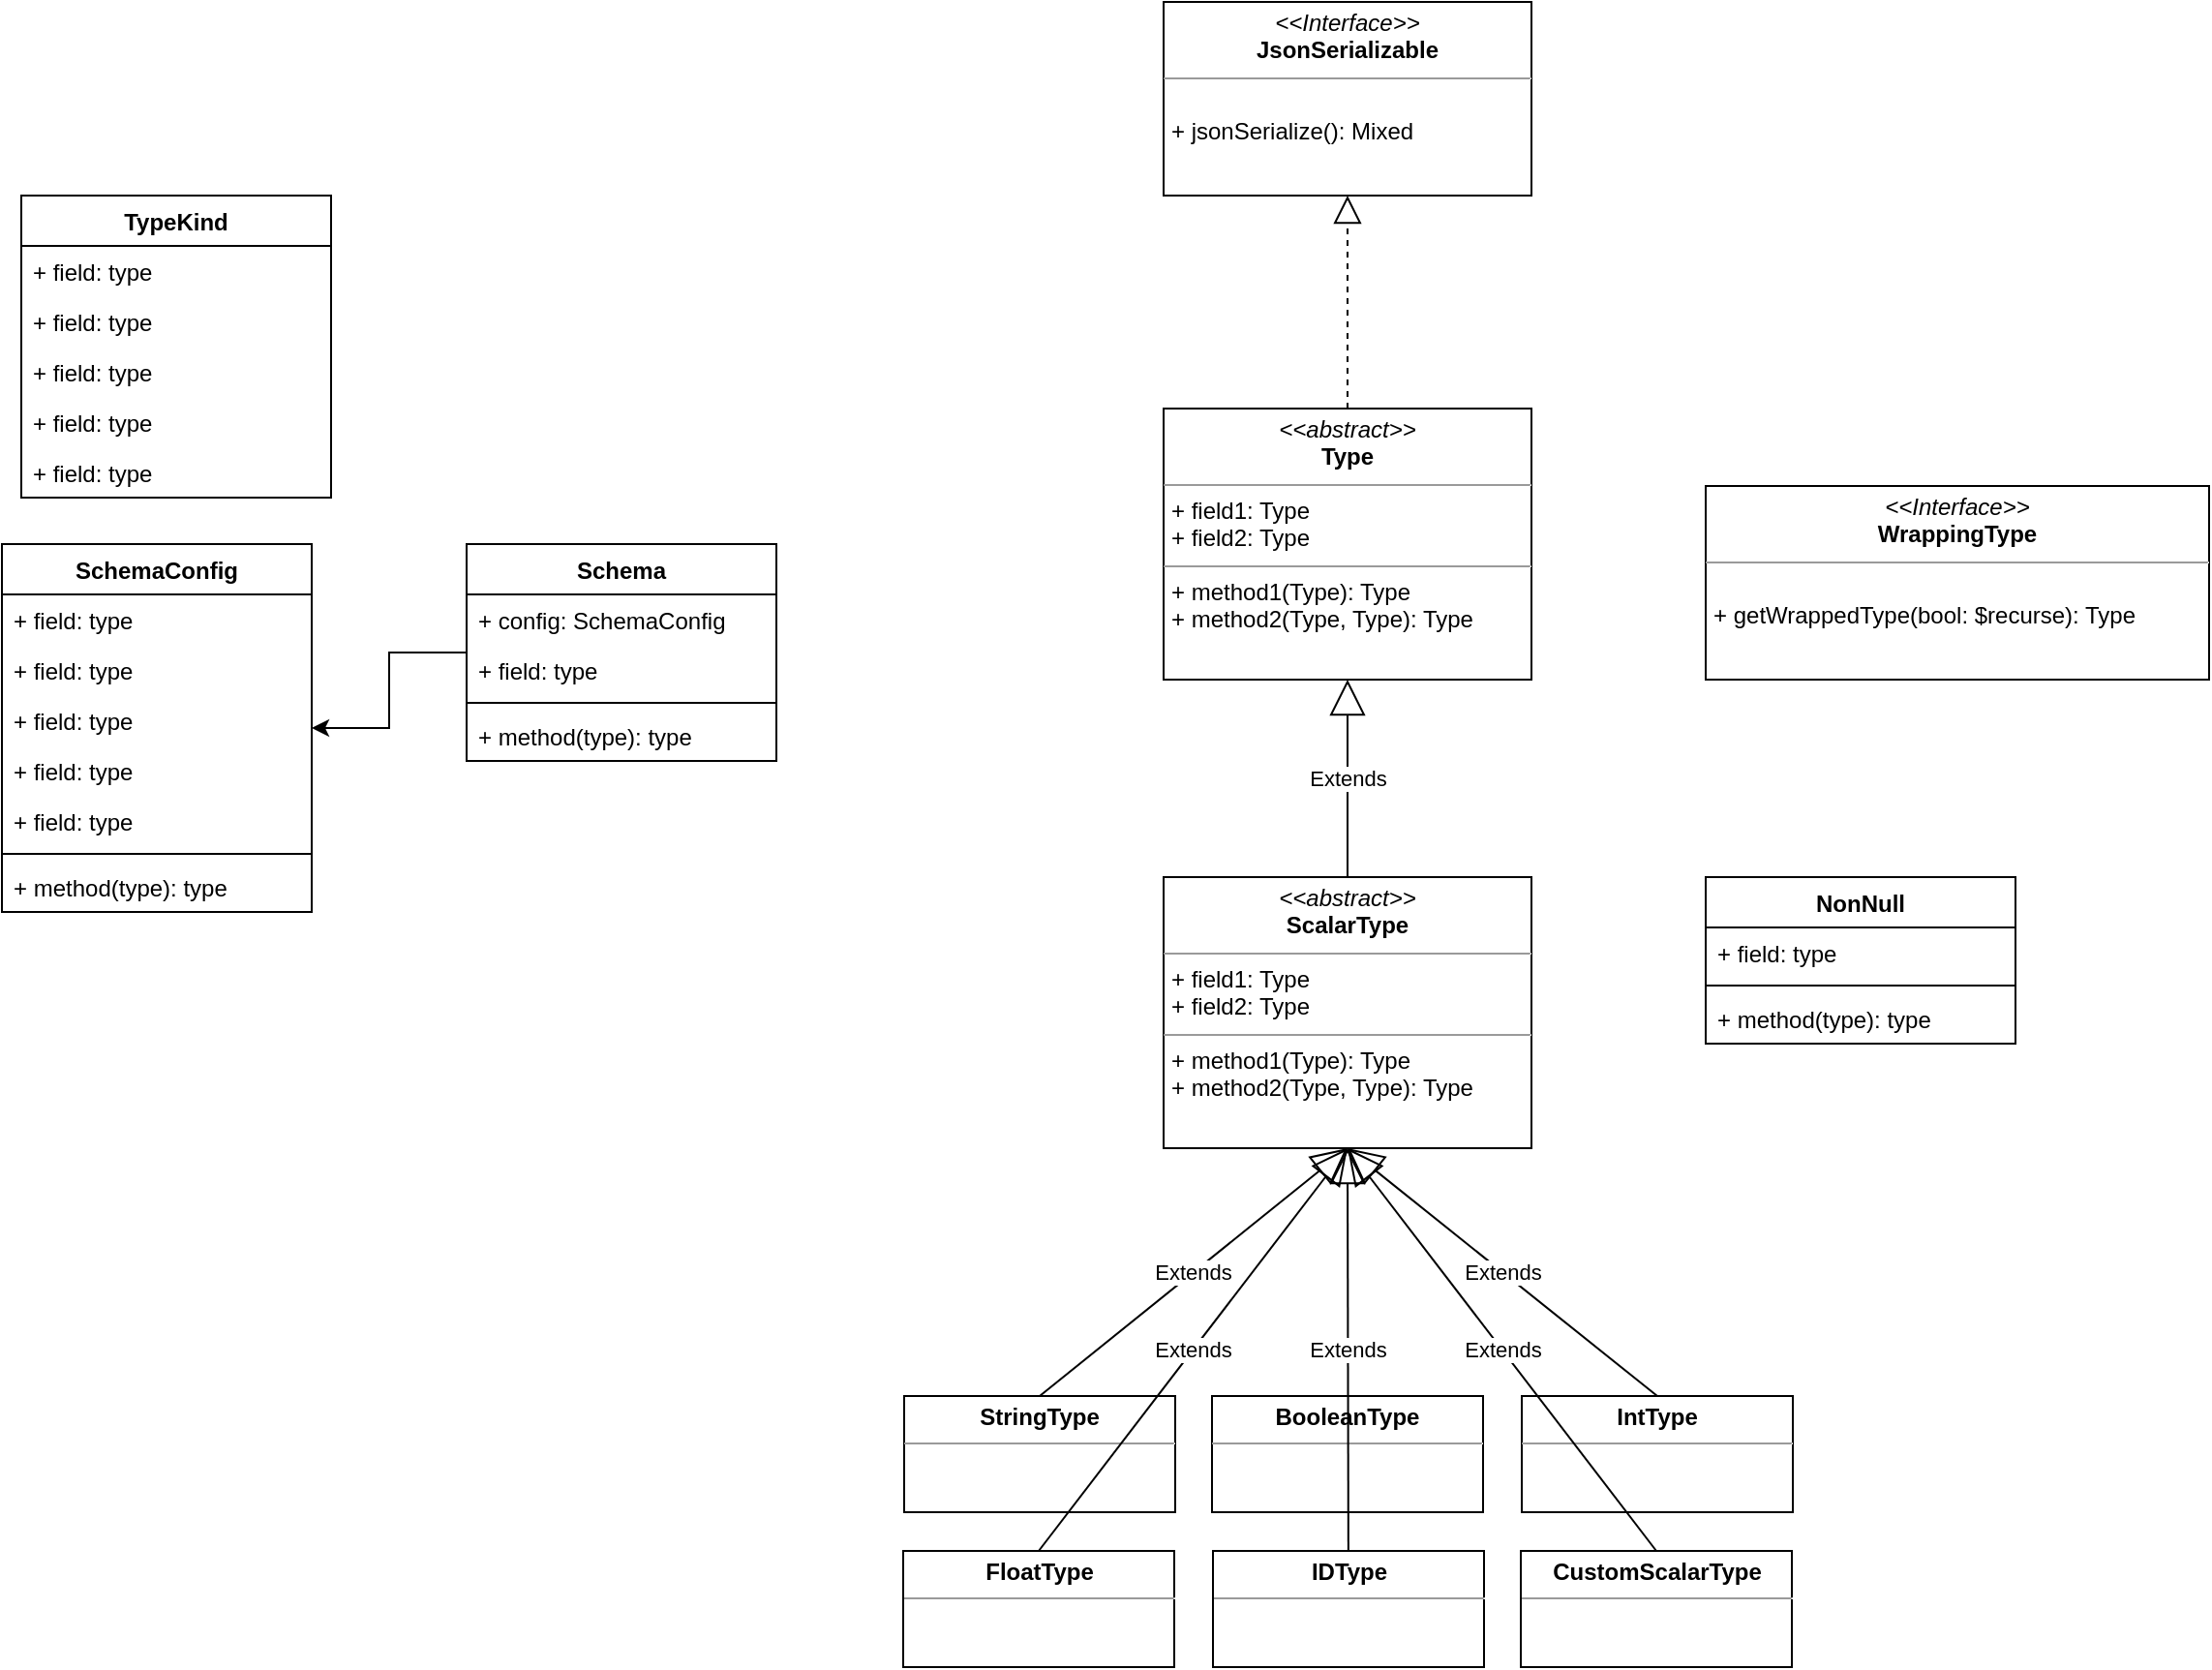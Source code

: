 <mxfile version="10.6.7" type="device"><diagram id="6jy1KYN80PsqU4vRIGW3" name="第 1 页"><mxGraphModel dx="996" dy="1764" grid="1" gridSize="10" guides="1" tooltips="1" connect="1" arrows="1" fold="1" page="1" pageScale="1" pageWidth="827" pageHeight="1169" math="0" shadow="0"><root><mxCell id="0"/><mxCell id="1" parent="0"/><mxCell id="7VM9ENgPUX4ecewCZVL2-3" value="&lt;p style=&quot;margin: 0px ; margin-top: 4px ; text-align: center&quot;&gt;&lt;i&gt;&amp;lt;&amp;lt;abstract&amp;gt;&amp;gt;&lt;/i&gt;&lt;br&gt;&lt;b&gt;Type&lt;/b&gt;&lt;/p&gt;&lt;hr size=&quot;1&quot;&gt;&lt;p style=&quot;margin: 0px ; margin-left: 4px&quot;&gt;+ field1: Type&lt;br&gt;+ field2: Type&lt;/p&gt;&lt;hr size=&quot;1&quot;&gt;&lt;p style=&quot;margin: 0px ; margin-left: 4px&quot;&gt;+ method1(Type): Type&lt;br&gt;+ method2(Type, Type): Type&lt;/p&gt;" style="verticalAlign=top;align=left;overflow=fill;fontSize=12;fontFamily=Helvetica;html=1;" vertex="1" parent="1"><mxGeometry x="600" y="150" width="190" height="140" as="geometry"/></mxCell><mxCell id="7VM9ENgPUX4ecewCZVL2-24" value="" style="edgeStyle=orthogonalEdgeStyle;rounded=0;orthogonalLoop=1;jettySize=auto;html=1;" edge="1" parent="1" source="7VM9ENgPUX4ecewCZVL2-4" target="7VM9ENgPUX4ecewCZVL2-19"><mxGeometry relative="1" as="geometry"/></mxCell><mxCell id="7VM9ENgPUX4ecewCZVL2-4" value="Schema" style="swimlane;fontStyle=1;align=center;verticalAlign=top;childLayout=stackLayout;horizontal=1;startSize=26;horizontalStack=0;resizeParent=1;resizeParentMax=0;resizeLast=0;collapsible=1;marginBottom=0;" vertex="1" parent="1"><mxGeometry x="240" y="220" width="160" height="112" as="geometry"/></mxCell><mxCell id="7VM9ENgPUX4ecewCZVL2-18" value="+ config: SchemaConfig" style="text;strokeColor=none;fillColor=none;align=left;verticalAlign=top;spacingLeft=4;spacingRight=4;overflow=hidden;rotatable=0;points=[[0,0.5],[1,0.5]];portConstraint=eastwest;" vertex="1" parent="7VM9ENgPUX4ecewCZVL2-4"><mxGeometry y="26" width="160" height="26" as="geometry"/></mxCell><mxCell id="7VM9ENgPUX4ecewCZVL2-5" value="+ field: type" style="text;strokeColor=none;fillColor=none;align=left;verticalAlign=top;spacingLeft=4;spacingRight=4;overflow=hidden;rotatable=0;points=[[0,0.5],[1,0.5]];portConstraint=eastwest;" vertex="1" parent="7VM9ENgPUX4ecewCZVL2-4"><mxGeometry y="52" width="160" height="26" as="geometry"/></mxCell><mxCell id="7VM9ENgPUX4ecewCZVL2-6" value="" style="line;strokeWidth=1;fillColor=none;align=left;verticalAlign=middle;spacingTop=-1;spacingLeft=3;spacingRight=3;rotatable=0;labelPosition=right;points=[];portConstraint=eastwest;" vertex="1" parent="7VM9ENgPUX4ecewCZVL2-4"><mxGeometry y="78" width="160" height="8" as="geometry"/></mxCell><mxCell id="7VM9ENgPUX4ecewCZVL2-7" value="+ method(type): type" style="text;strokeColor=none;fillColor=none;align=left;verticalAlign=top;spacingLeft=4;spacingRight=4;overflow=hidden;rotatable=0;points=[[0,0.5],[1,0.5]];portConstraint=eastwest;" vertex="1" parent="7VM9ENgPUX4ecewCZVL2-4"><mxGeometry y="86" width="160" height="26" as="geometry"/></mxCell><mxCell id="7VM9ENgPUX4ecewCZVL2-19" value="SchemaConfig" style="swimlane;fontStyle=1;align=center;verticalAlign=top;childLayout=stackLayout;horizontal=1;startSize=26;horizontalStack=0;resizeParent=1;resizeParentMax=0;resizeLast=0;collapsible=1;marginBottom=0;" vertex="1" parent="1"><mxGeometry y="220" width="160" height="190" as="geometry"/></mxCell><mxCell id="7VM9ENgPUX4ecewCZVL2-20" value="+ field: type" style="text;strokeColor=none;fillColor=none;align=left;verticalAlign=top;spacingLeft=4;spacingRight=4;overflow=hidden;rotatable=0;points=[[0,0.5],[1,0.5]];portConstraint=eastwest;" vertex="1" parent="7VM9ENgPUX4ecewCZVL2-19"><mxGeometry y="26" width="160" height="26" as="geometry"/></mxCell><mxCell id="7VM9ENgPUX4ecewCZVL2-25" value="+ field: type" style="text;strokeColor=none;fillColor=none;align=left;verticalAlign=top;spacingLeft=4;spacingRight=4;overflow=hidden;rotatable=0;points=[[0,0.5],[1,0.5]];portConstraint=eastwest;" vertex="1" parent="7VM9ENgPUX4ecewCZVL2-19"><mxGeometry y="52" width="160" height="26" as="geometry"/></mxCell><mxCell id="7VM9ENgPUX4ecewCZVL2-26" value="+ field: type" style="text;strokeColor=none;fillColor=none;align=left;verticalAlign=top;spacingLeft=4;spacingRight=4;overflow=hidden;rotatable=0;points=[[0,0.5],[1,0.5]];portConstraint=eastwest;" vertex="1" parent="7VM9ENgPUX4ecewCZVL2-19"><mxGeometry y="78" width="160" height="26" as="geometry"/></mxCell><mxCell id="7VM9ENgPUX4ecewCZVL2-27" value="+ field: type" style="text;strokeColor=none;fillColor=none;align=left;verticalAlign=top;spacingLeft=4;spacingRight=4;overflow=hidden;rotatable=0;points=[[0,0.5],[1,0.5]];portConstraint=eastwest;" vertex="1" parent="7VM9ENgPUX4ecewCZVL2-19"><mxGeometry y="104" width="160" height="26" as="geometry"/></mxCell><mxCell id="7VM9ENgPUX4ecewCZVL2-21" value="+ field: type" style="text;strokeColor=none;fillColor=none;align=left;verticalAlign=top;spacingLeft=4;spacingRight=4;overflow=hidden;rotatable=0;points=[[0,0.5],[1,0.5]];portConstraint=eastwest;" vertex="1" parent="7VM9ENgPUX4ecewCZVL2-19"><mxGeometry y="130" width="160" height="26" as="geometry"/></mxCell><mxCell id="7VM9ENgPUX4ecewCZVL2-22" value="" style="line;strokeWidth=1;fillColor=none;align=left;verticalAlign=middle;spacingTop=-1;spacingLeft=3;spacingRight=3;rotatable=0;labelPosition=right;points=[];portConstraint=eastwest;" vertex="1" parent="7VM9ENgPUX4ecewCZVL2-19"><mxGeometry y="156" width="160" height="8" as="geometry"/></mxCell><mxCell id="7VM9ENgPUX4ecewCZVL2-23" value="+ method(type): type" style="text;strokeColor=none;fillColor=none;align=left;verticalAlign=top;spacingLeft=4;spacingRight=4;overflow=hidden;rotatable=0;points=[[0,0.5],[1,0.5]];portConstraint=eastwest;" vertex="1" parent="7VM9ENgPUX4ecewCZVL2-19"><mxGeometry y="164" width="160" height="26" as="geometry"/></mxCell><mxCell id="7VM9ENgPUX4ecewCZVL2-28" value="TypeKind" style="swimlane;fontStyle=1;align=center;verticalAlign=top;childLayout=stackLayout;horizontal=1;startSize=26;horizontalStack=0;resizeParent=1;resizeParentMax=0;resizeLast=0;collapsible=1;marginBottom=0;" vertex="1" parent="1"><mxGeometry x="10" y="40" width="160" height="156" as="geometry"/></mxCell><mxCell id="7VM9ENgPUX4ecewCZVL2-32" value="+ field: type" style="text;strokeColor=none;fillColor=none;align=left;verticalAlign=top;spacingLeft=4;spacingRight=4;overflow=hidden;rotatable=0;points=[[0,0.5],[1,0.5]];portConstraint=eastwest;" vertex="1" parent="7VM9ENgPUX4ecewCZVL2-28"><mxGeometry y="26" width="160" height="26" as="geometry"/></mxCell><mxCell id="7VM9ENgPUX4ecewCZVL2-33" value="+ field: type" style="text;strokeColor=none;fillColor=none;align=left;verticalAlign=top;spacingLeft=4;spacingRight=4;overflow=hidden;rotatable=0;points=[[0,0.5],[1,0.5]];portConstraint=eastwest;" vertex="1" parent="7VM9ENgPUX4ecewCZVL2-28"><mxGeometry y="52" width="160" height="26" as="geometry"/></mxCell><mxCell id="7VM9ENgPUX4ecewCZVL2-34" value="+ field: type" style="text;strokeColor=none;fillColor=none;align=left;verticalAlign=top;spacingLeft=4;spacingRight=4;overflow=hidden;rotatable=0;points=[[0,0.5],[1,0.5]];portConstraint=eastwest;" vertex="1" parent="7VM9ENgPUX4ecewCZVL2-28"><mxGeometry y="78" width="160" height="26" as="geometry"/></mxCell><mxCell id="7VM9ENgPUX4ecewCZVL2-35" value="+ field: type" style="text;strokeColor=none;fillColor=none;align=left;verticalAlign=top;spacingLeft=4;spacingRight=4;overflow=hidden;rotatable=0;points=[[0,0.5],[1,0.5]];portConstraint=eastwest;" vertex="1" parent="7VM9ENgPUX4ecewCZVL2-28"><mxGeometry y="104" width="160" height="26" as="geometry"/></mxCell><mxCell id="7VM9ENgPUX4ecewCZVL2-29" value="+ field: type" style="text;strokeColor=none;fillColor=none;align=left;verticalAlign=top;spacingLeft=4;spacingRight=4;overflow=hidden;rotatable=0;points=[[0,0.5],[1,0.5]];portConstraint=eastwest;" vertex="1" parent="7VM9ENgPUX4ecewCZVL2-28"><mxGeometry y="130" width="160" height="26" as="geometry"/></mxCell><mxCell id="7VM9ENgPUX4ecewCZVL2-36" value="&lt;p style=&quot;margin: 0px ; margin-top: 4px ; text-align: center&quot;&gt;&lt;i&gt;&amp;lt;&amp;lt;Interface&amp;gt;&amp;gt;&lt;/i&gt;&lt;br&gt;&lt;b&gt;JsonSerializable&lt;/b&gt;&lt;/p&gt;&lt;hr size=&quot;1&quot;&gt;&lt;p style=&quot;margin: 0px ; margin-left: 4px&quot;&gt;&lt;br&gt;&lt;/p&gt;&lt;p style=&quot;margin: 0px ; margin-left: 4px&quot;&gt;+ jsonSerialize(): Mixed&lt;/p&gt;" style="verticalAlign=top;align=left;overflow=fill;fontSize=12;fontFamily=Helvetica;html=1;" vertex="1" parent="1"><mxGeometry x="600" y="-60" width="190" height="100" as="geometry"/></mxCell><mxCell id="7VM9ENgPUX4ecewCZVL2-38" value="" style="endArrow=block;dashed=1;endFill=0;endSize=12;html=1;entryX=0.5;entryY=1;entryDx=0;entryDy=0;exitX=0.5;exitY=0;exitDx=0;exitDy=0;" edge="1" parent="1" source="7VM9ENgPUX4ecewCZVL2-3" target="7VM9ENgPUX4ecewCZVL2-36"><mxGeometry width="160" relative="1" as="geometry"><mxPoint x="530" y="370" as="sourcePoint"/><mxPoint x="690" y="370" as="targetPoint"/></mxGeometry></mxCell><mxCell id="7VM9ENgPUX4ecewCZVL2-39" value="&lt;p style=&quot;margin: 0px ; margin-top: 4px ; text-align: center&quot;&gt;&lt;i&gt;&amp;lt;&amp;lt;abstract&amp;gt;&amp;gt;&lt;/i&gt;&lt;br&gt;&lt;b&gt;ScalarType&lt;/b&gt;&lt;/p&gt;&lt;hr size=&quot;1&quot;&gt;&lt;p style=&quot;margin: 0px ; margin-left: 4px&quot;&gt;+ field1: Type&lt;br&gt;+ field2: Type&lt;/p&gt;&lt;hr size=&quot;1&quot;&gt;&lt;p style=&quot;margin: 0px ; margin-left: 4px&quot;&gt;+ method1(Type): Type&lt;br&gt;+ method2(Type, Type): Type&lt;/p&gt;" style="verticalAlign=top;align=left;overflow=fill;fontSize=12;fontFamily=Helvetica;html=1;" vertex="1" parent="1"><mxGeometry x="600" y="392" width="190" height="140" as="geometry"/></mxCell><mxCell id="7VM9ENgPUX4ecewCZVL2-40" value="&lt;p style=&quot;margin: 0px ; margin-top: 4px ; text-align: center&quot;&gt;&lt;i&gt;&amp;lt;&amp;lt;Interface&amp;gt;&amp;gt;&lt;/i&gt;&lt;br&gt;&lt;b&gt;WrappingType&lt;/b&gt;&lt;/p&gt;&lt;hr size=&quot;1&quot;&gt;&lt;p style=&quot;margin: 0px ; margin-left: 4px&quot;&gt;&lt;br&gt;&lt;/p&gt;&lt;p style=&quot;margin: 0px ; margin-left: 4px&quot;&gt;+ getWrappedType(bool: $recurse): Type&lt;/p&gt;" style="verticalAlign=top;align=left;overflow=fill;fontSize=12;fontFamily=Helvetica;html=1;" vertex="1" parent="1"><mxGeometry x="880" y="190" width="260" height="100" as="geometry"/></mxCell><mxCell id="7VM9ENgPUX4ecewCZVL2-41" value="NonNull" style="swimlane;fontStyle=1;align=center;verticalAlign=top;childLayout=stackLayout;horizontal=1;startSize=26;horizontalStack=0;resizeParent=1;resizeParentMax=0;resizeLast=0;collapsible=1;marginBottom=0;" vertex="1" parent="1"><mxGeometry x="880" y="392" width="160" height="86" as="geometry"/></mxCell><mxCell id="7VM9ENgPUX4ecewCZVL2-42" value="+ field: type" style="text;strokeColor=none;fillColor=none;align=left;verticalAlign=top;spacingLeft=4;spacingRight=4;overflow=hidden;rotatable=0;points=[[0,0.5],[1,0.5]];portConstraint=eastwest;" vertex="1" parent="7VM9ENgPUX4ecewCZVL2-41"><mxGeometry y="26" width="160" height="26" as="geometry"/></mxCell><mxCell id="7VM9ENgPUX4ecewCZVL2-43" value="" style="line;strokeWidth=1;fillColor=none;align=left;verticalAlign=middle;spacingTop=-1;spacingLeft=3;spacingRight=3;rotatable=0;labelPosition=right;points=[];portConstraint=eastwest;" vertex="1" parent="7VM9ENgPUX4ecewCZVL2-41"><mxGeometry y="52" width="160" height="8" as="geometry"/></mxCell><mxCell id="7VM9ENgPUX4ecewCZVL2-44" value="+ method(type): type" style="text;strokeColor=none;fillColor=none;align=left;verticalAlign=top;spacingLeft=4;spacingRight=4;overflow=hidden;rotatable=0;points=[[0,0.5],[1,0.5]];portConstraint=eastwest;" vertex="1" parent="7VM9ENgPUX4ecewCZVL2-41"><mxGeometry y="60" width="160" height="26" as="geometry"/></mxCell><mxCell id="7VM9ENgPUX4ecewCZVL2-47" value="&lt;p style=&quot;margin: 0px ; margin-top: 4px ; text-align: center&quot;&gt;&lt;b&gt;BooleanType&lt;/b&gt;&lt;/p&gt;&lt;hr size=&quot;1&quot;&gt;&lt;div style=&quot;height: 2px&quot;&gt;&lt;/div&gt;" style="verticalAlign=top;align=left;overflow=fill;fontSize=12;fontFamily=Helvetica;html=1;" vertex="1" parent="1"><mxGeometry x="625" y="660" width="140" height="60" as="geometry"/></mxCell><mxCell id="7VM9ENgPUX4ecewCZVL2-48" value="&lt;p style=&quot;margin: 0px ; margin-top: 4px ; text-align: center&quot;&gt;&lt;b&gt;CustomScalarType&lt;/b&gt;&lt;/p&gt;&lt;hr size=&quot;1&quot;&gt;&lt;div style=&quot;height: 2px&quot;&gt;&lt;/div&gt;" style="verticalAlign=top;align=left;overflow=fill;fontSize=12;fontFamily=Helvetica;html=1;" vertex="1" parent="1"><mxGeometry x="784.5" y="740" width="140" height="60" as="geometry"/></mxCell><mxCell id="7VM9ENgPUX4ecewCZVL2-49" value="&lt;p style=&quot;margin: 0px ; margin-top: 4px ; text-align: center&quot;&gt;&lt;b&gt;FloatType&lt;/b&gt;&lt;/p&gt;&lt;hr size=&quot;1&quot;&gt;&lt;div style=&quot;height: 2px&quot;&gt;&lt;/div&gt;" style="verticalAlign=top;align=left;overflow=fill;fontSize=12;fontFamily=Helvetica;html=1;" vertex="1" parent="1"><mxGeometry x="465.5" y="740" width="140" height="60" as="geometry"/></mxCell><mxCell id="7VM9ENgPUX4ecewCZVL2-50" value="&lt;p style=&quot;margin: 0px ; margin-top: 4px ; text-align: center&quot;&gt;&lt;b&gt;IDType&lt;/b&gt;&lt;/p&gt;&lt;hr size=&quot;1&quot;&gt;&lt;div style=&quot;height: 2px&quot;&gt;&lt;/div&gt;" style="verticalAlign=top;align=left;overflow=fill;fontSize=12;fontFamily=Helvetica;html=1;" vertex="1" parent="1"><mxGeometry x="625.5" y="740" width="140" height="60" as="geometry"/></mxCell><mxCell id="7VM9ENgPUX4ecewCZVL2-51" value="&lt;p style=&quot;margin: 0px ; margin-top: 4px ; text-align: center&quot;&gt;&lt;b&gt;IntType&lt;/b&gt;&lt;/p&gt;&lt;hr size=&quot;1&quot;&gt;&lt;div style=&quot;height: 2px&quot;&gt;&lt;/div&gt;" style="verticalAlign=top;align=left;overflow=fill;fontSize=12;fontFamily=Helvetica;html=1;" vertex="1" parent="1"><mxGeometry x="785" y="660" width="140" height="60" as="geometry"/></mxCell><mxCell id="7VM9ENgPUX4ecewCZVL2-52" value="&lt;p style=&quot;margin: 0px ; margin-top: 4px ; text-align: center&quot;&gt;&lt;b&gt;StringType&lt;/b&gt;&lt;/p&gt;&lt;hr size=&quot;1&quot;&gt;&lt;div style=&quot;height: 2px&quot;&gt;&lt;/div&gt;" style="verticalAlign=top;align=left;overflow=fill;fontSize=12;fontFamily=Helvetica;html=1;" vertex="1" parent="1"><mxGeometry x="466" y="660" width="140" height="60" as="geometry"/></mxCell><mxCell id="7VM9ENgPUX4ecewCZVL2-53" value="Extends" style="endArrow=block;endSize=16;endFill=0;html=1;entryX=0.5;entryY=1;entryDx=0;entryDy=0;exitX=0.5;exitY=0;exitDx=0;exitDy=0;" edge="1" parent="1" source="7VM9ENgPUX4ecewCZVL2-52" target="7VM9ENgPUX4ecewCZVL2-39"><mxGeometry width="160" relative="1" as="geometry"><mxPoint x="270" y="590" as="sourcePoint"/><mxPoint x="430" y="590" as="targetPoint"/></mxGeometry></mxCell><mxCell id="7VM9ENgPUX4ecewCZVL2-54" value="Extends" style="endArrow=block;endSize=16;endFill=0;html=1;entryX=0.5;entryY=1;entryDx=0;entryDy=0;exitX=0.5;exitY=0;exitDx=0;exitDy=0;" edge="1" parent="1" source="7VM9ENgPUX4ecewCZVL2-49" target="7VM9ENgPUX4ecewCZVL2-39"><mxGeometry width="160" relative="1" as="geometry"><mxPoint x="190" y="640" as="sourcePoint"/><mxPoint x="350" y="640" as="targetPoint"/></mxGeometry></mxCell><mxCell id="7VM9ENgPUX4ecewCZVL2-55" value="Extends" style="endArrow=block;endSize=16;endFill=0;html=1;entryX=0.5;entryY=1;entryDx=0;entryDy=0;" edge="1" parent="1" source="7VM9ENgPUX4ecewCZVL2-50" target="7VM9ENgPUX4ecewCZVL2-39"><mxGeometry width="160" relative="1" as="geometry"><mxPoint x="546" y="674" as="sourcePoint"/><mxPoint x="705" y="542" as="targetPoint"/></mxGeometry></mxCell><mxCell id="7VM9ENgPUX4ecewCZVL2-56" value="Extends" style="endArrow=block;endSize=16;endFill=0;html=1;entryX=0.5;entryY=1;entryDx=0;entryDy=0;exitX=0.5;exitY=0;exitDx=0;exitDy=0;" edge="1" parent="1" source="7VM9ENgPUX4ecewCZVL2-48" target="7VM9ENgPUX4ecewCZVL2-39"><mxGeometry width="160" relative="1" as="geometry"><mxPoint x="705.407" y="674" as="sourcePoint"/><mxPoint x="705" y="542" as="targetPoint"/></mxGeometry></mxCell><mxCell id="7VM9ENgPUX4ecewCZVL2-57" value="Extends" style="endArrow=block;endSize=16;endFill=0;html=1;entryX=0.5;entryY=1;entryDx=0;entryDy=0;exitX=0.5;exitY=0;exitDx=0;exitDy=0;" edge="1" parent="1" source="7VM9ENgPUX4ecewCZVL2-51" target="7VM9ENgPUX4ecewCZVL2-39"><mxGeometry width="160" relative="1" as="geometry"><mxPoint x="865" y="674" as="sourcePoint"/><mxPoint x="705" y="542" as="targetPoint"/></mxGeometry></mxCell><mxCell id="7VM9ENgPUX4ecewCZVL2-58" value="Extends" style="endArrow=block;endSize=16;endFill=0;html=1;entryX=0.5;entryY=1;entryDx=0;entryDy=0;exitX=0.5;exitY=0;exitDx=0;exitDy=0;" edge="1" parent="1" source="7VM9ENgPUX4ecewCZVL2-39" target="7VM9ENgPUX4ecewCZVL2-3"><mxGeometry width="160" relative="1" as="geometry"><mxPoint x="370" y="380" as="sourcePoint"/><mxPoint x="530" y="380" as="targetPoint"/></mxGeometry></mxCell></root></mxGraphModel></diagram></mxfile>
